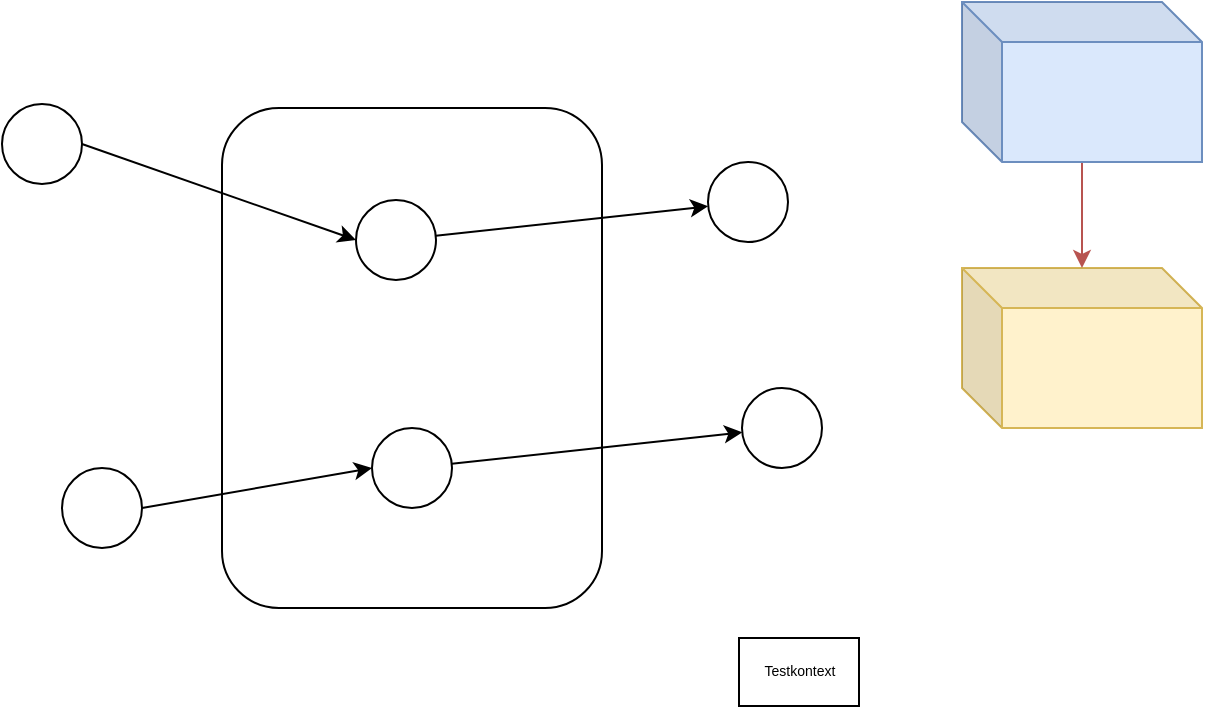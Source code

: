 <mxfile version="13.1.13" type="github">
  <diagram id="jd8jm0HN9QcjhU1Jb5uy" name="Page-1">
    <mxGraphModel dx="853" dy="518" grid="0" gridSize="10" guides="1" tooltips="1" connect="1" arrows="1" fold="1" page="1" pageScale="1" pageWidth="827" pageHeight="1169" math="0" shadow="0">
      <root>
        <mxCell id="0" />
        <mxCell id="1" parent="0" />
        <mxCell id="0pvRadDIvEGsYMAwIo_h-13" value="" style="rounded=1;whiteSpace=wrap;html=1;fillColor=none;" vertex="1" parent="1">
          <mxGeometry x="200" y="140" width="190" height="250" as="geometry" />
        </mxCell>
        <mxCell id="0pvRadDIvEGsYMAwIo_h-4" style="rounded=0;orthogonalLoop=1;jettySize=auto;html=1;exitX=1;exitY=0.5;exitDx=0;exitDy=0;entryX=0;entryY=0.5;entryDx=0;entryDy=0;" edge="1" parent="1" source="0pvRadDIvEGsYMAwIo_h-1" target="0pvRadDIvEGsYMAwIo_h-2">
          <mxGeometry relative="1" as="geometry" />
        </mxCell>
        <mxCell id="0pvRadDIvEGsYMAwIo_h-1" value="" style="ellipse;whiteSpace=wrap;html=1;aspect=fixed;" vertex="1" parent="1">
          <mxGeometry x="90" y="138" width="40" height="40" as="geometry" />
        </mxCell>
        <mxCell id="0pvRadDIvEGsYMAwIo_h-6" style="rounded=0;orthogonalLoop=1;jettySize=auto;html=1;" edge="1" parent="1" source="0pvRadDIvEGsYMAwIo_h-2" target="0pvRadDIvEGsYMAwIo_h-3">
          <mxGeometry relative="1" as="geometry" />
        </mxCell>
        <object label="" desc="&#xa;adsfasdfcasdfasdfasdf&#xa;adsfasdfcasdfasdfasdf&#xa;adsfasdfcasdfasdfasdf&#xa;adsfasdfcasdfasdfasdf&#xa;adsfasdfcasdfasdfasdf&#xa;adsfasdfcasdfasdfasdf&#xa;adsfasdfcasdfasdfasdf&#xa;adsfasdfcasdfasdfasdf&#xa;adsfasdfcasdfasdfasdf&#xa;Marcel&#xa;" id="0pvRadDIvEGsYMAwIo_h-2">
          <mxCell style="ellipse;whiteSpace=wrap;html=1;aspect=fixed;" vertex="1" parent="1">
            <mxGeometry x="267" y="186" width="40" height="40" as="geometry" />
          </mxCell>
        </object>
        <mxCell id="0pvRadDIvEGsYMAwIo_h-3" value="" style="ellipse;whiteSpace=wrap;html=1;aspect=fixed;" vertex="1" parent="1">
          <mxGeometry x="443" y="167" width="40" height="40" as="geometry" />
        </mxCell>
        <mxCell id="0pvRadDIvEGsYMAwIo_h-7" style="rounded=0;orthogonalLoop=1;jettySize=auto;html=1;exitX=1;exitY=0.5;exitDx=0;exitDy=0;entryX=0;entryY=0.5;entryDx=0;entryDy=0;" edge="1" source="0pvRadDIvEGsYMAwIo_h-8" target="0pvRadDIvEGsYMAwIo_h-10" parent="1">
          <mxGeometry relative="1" as="geometry" />
        </mxCell>
        <mxCell id="0pvRadDIvEGsYMAwIo_h-8" value="" style="ellipse;whiteSpace=wrap;html=1;aspect=fixed;" vertex="1" parent="1">
          <mxGeometry x="120" y="320" width="40" height="40" as="geometry" />
        </mxCell>
        <mxCell id="0pvRadDIvEGsYMAwIo_h-9" style="rounded=0;orthogonalLoop=1;jettySize=auto;html=1;" edge="1" source="0pvRadDIvEGsYMAwIo_h-10" target="0pvRadDIvEGsYMAwIo_h-11" parent="1">
          <mxGeometry relative="1" as="geometry" />
        </mxCell>
        <mxCell id="0pvRadDIvEGsYMAwIo_h-10" value="" style="ellipse;whiteSpace=wrap;html=1;aspect=fixed;" vertex="1" parent="1">
          <mxGeometry x="275" y="300" width="40" height="40" as="geometry" />
        </mxCell>
        <mxCell id="0pvRadDIvEGsYMAwIo_h-11" value="" style="ellipse;whiteSpace=wrap;html=1;aspect=fixed;" vertex="1" parent="1">
          <mxGeometry x="460" y="280" width="40" height="40" as="geometry" />
        </mxCell>
        <mxCell id="0pvRadDIvEGsYMAwIo_h-14" value="" style="shape=cube;whiteSpace=wrap;html=1;boundedLbl=1;backgroundOutline=1;darkOpacity=0.05;darkOpacity2=0.1;fillColor=#fff2cc;strokeColor=#d6b656;" vertex="1" parent="1">
          <mxGeometry x="570" y="220" width="120" height="80" as="geometry" />
        </mxCell>
        <mxCell id="0pvRadDIvEGsYMAwIo_h-16" style="edgeStyle=none;rounded=0;orthogonalLoop=1;jettySize=auto;html=1;fillColor=#f8cecc;strokeColor=#b85450;" edge="1" parent="1" source="0pvRadDIvEGsYMAwIo_h-15" target="0pvRadDIvEGsYMAwIo_h-14">
          <mxGeometry relative="1" as="geometry" />
        </mxCell>
        <mxCell id="0pvRadDIvEGsYMAwIo_h-15" value="" style="shape=cube;whiteSpace=wrap;html=1;boundedLbl=1;backgroundOutline=1;darkOpacity=0.05;darkOpacity2=0.1;fillColor=#dae8fc;strokeColor=#6c8ebf;" vertex="1" parent="1">
          <mxGeometry x="570" y="87" width="120" height="80" as="geometry" />
        </mxCell>
        <mxCell id="0pvRadDIvEGsYMAwIo_h-17" value="Testkontext" style="rounded=0;whiteSpace=wrap;html=1;fillColor=none;fontSize=7;" vertex="1" parent="1">
          <mxGeometry x="458.5" y="405" width="60" height="34" as="geometry" />
        </mxCell>
      </root>
    </mxGraphModel>
  </diagram>
</mxfile>
